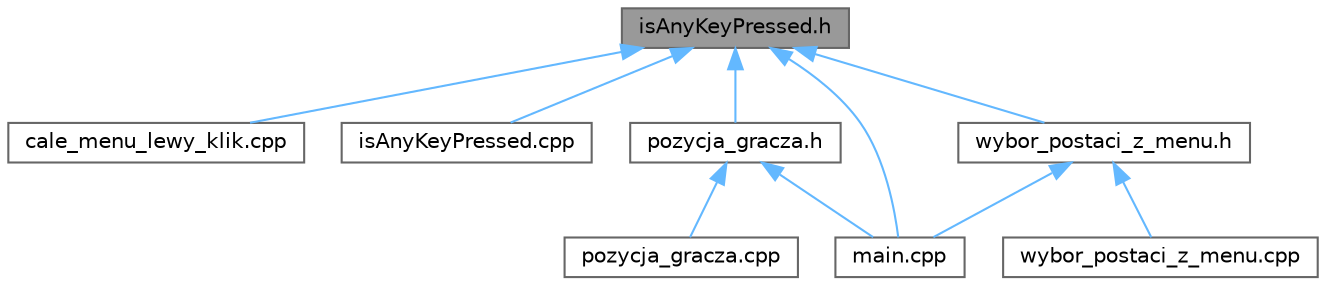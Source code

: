 digraph "isAnyKeyPressed.h"
{
 // LATEX_PDF_SIZE
  bgcolor="transparent";
  edge [fontname=Helvetica,fontsize=10,labelfontname=Helvetica,labelfontsize=10];
  node [fontname=Helvetica,fontsize=10,shape=box,height=0.2,width=0.4];
  Node1 [label="isAnyKeyPressed.h",height=0.2,width=0.4,color="gray40", fillcolor="grey60", style="filled", fontcolor="black",tooltip=" "];
  Node1 -> Node2 [dir="back",color="steelblue1",style="solid"];
  Node2 [label="cale_menu_lewy_klik.cpp",height=0.2,width=0.4,color="grey40", fillcolor="white", style="filled",URL="$cale__menu__lewy__klik_8cpp.html",tooltip=" "];
  Node1 -> Node3 [dir="back",color="steelblue1",style="solid"];
  Node3 [label="isAnyKeyPressed.cpp",height=0.2,width=0.4,color="grey40", fillcolor="white", style="filled",URL="$is_any_key_pressed_8cpp.html",tooltip=" "];
  Node1 -> Node4 [dir="back",color="steelblue1",style="solid"];
  Node4 [label="main.cpp",height=0.2,width=0.4,color="grey40", fillcolor="white", style="filled",URL="$main_8cpp.html",tooltip=" "];
  Node1 -> Node5 [dir="back",color="steelblue1",style="solid"];
  Node5 [label="pozycja_gracza.h",height=0.2,width=0.4,color="grey40", fillcolor="white", style="filled",URL="$pozycja__gracza_8h.html",tooltip=" "];
  Node5 -> Node4 [dir="back",color="steelblue1",style="solid"];
  Node5 -> Node6 [dir="back",color="steelblue1",style="solid"];
  Node6 [label="pozycja_gracza.cpp",height=0.2,width=0.4,color="grey40", fillcolor="white", style="filled",URL="$pozycja__gracza_8cpp.html",tooltip=" "];
  Node1 -> Node7 [dir="back",color="steelblue1",style="solid"];
  Node7 [label="wybor_postaci_z_menu.h",height=0.2,width=0.4,color="grey40", fillcolor="white", style="filled",URL="$wybor__postaci__z__menu_8h.html",tooltip=" "];
  Node7 -> Node4 [dir="back",color="steelblue1",style="solid"];
  Node7 -> Node8 [dir="back",color="steelblue1",style="solid"];
  Node8 [label="wybor_postaci_z_menu.cpp",height=0.2,width=0.4,color="grey40", fillcolor="white", style="filled",URL="$wybor__postaci__z__menu_8cpp.html",tooltip=" "];
}
